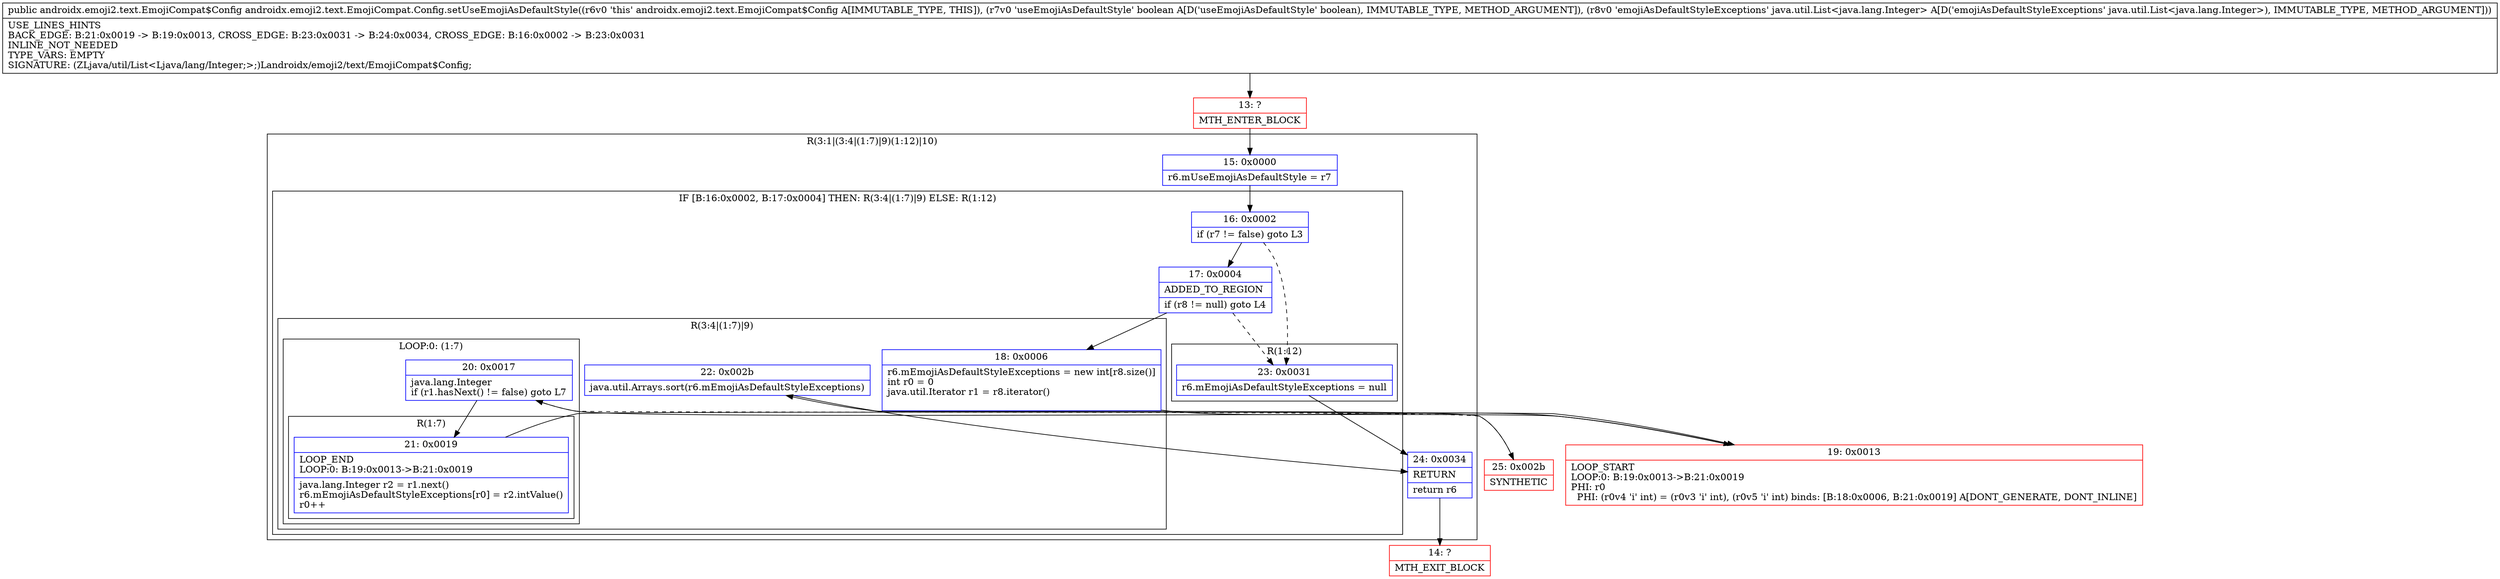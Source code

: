 digraph "CFG forandroidx.emoji2.text.EmojiCompat.Config.setUseEmojiAsDefaultStyle(ZLjava\/util\/List;)Landroidx\/emoji2\/text\/EmojiCompat$Config;" {
subgraph cluster_Region_1724178026 {
label = "R(3:1|(3:4|(1:7)|9)(1:12)|10)";
node [shape=record,color=blue];
Node_15 [shape=record,label="{15\:\ 0x0000|r6.mUseEmojiAsDefaultStyle = r7\l}"];
subgraph cluster_IfRegion_949581099 {
label = "IF [B:16:0x0002, B:17:0x0004] THEN: R(3:4|(1:7)|9) ELSE: R(1:12)";
node [shape=record,color=blue];
Node_16 [shape=record,label="{16\:\ 0x0002|if (r7 != false) goto L3\l}"];
Node_17 [shape=record,label="{17\:\ 0x0004|ADDED_TO_REGION\l|if (r8 != null) goto L4\l}"];
subgraph cluster_Region_214433774 {
label = "R(3:4|(1:7)|9)";
node [shape=record,color=blue];
Node_18 [shape=record,label="{18\:\ 0x0006|r6.mEmojiAsDefaultStyleExceptions = new int[r8.size()]\lint r0 = 0\ljava.util.Iterator r1 = r8.iterator()\l\l}"];
subgraph cluster_LoopRegion_5544872 {
label = "LOOP:0: (1:7)";
node [shape=record,color=blue];
Node_20 [shape=record,label="{20\:\ 0x0017|java.lang.Integer \lif (r1.hasNext() != false) goto L7\l}"];
subgraph cluster_Region_1482488911 {
label = "R(1:7)";
node [shape=record,color=blue];
Node_21 [shape=record,label="{21\:\ 0x0019|LOOP_END\lLOOP:0: B:19:0x0013\-\>B:21:0x0019\l|java.lang.Integer r2 = r1.next()\lr6.mEmojiAsDefaultStyleExceptions[r0] = r2.intValue()\lr0++\l}"];
}
}
Node_22 [shape=record,label="{22\:\ 0x002b|java.util.Arrays.sort(r6.mEmojiAsDefaultStyleExceptions)\l}"];
}
subgraph cluster_Region_868757015 {
label = "R(1:12)";
node [shape=record,color=blue];
Node_23 [shape=record,label="{23\:\ 0x0031|r6.mEmojiAsDefaultStyleExceptions = null\l}"];
}
}
Node_24 [shape=record,label="{24\:\ 0x0034|RETURN\l|return r6\l}"];
}
Node_13 [shape=record,color=red,label="{13\:\ ?|MTH_ENTER_BLOCK\l}"];
Node_19 [shape=record,color=red,label="{19\:\ 0x0013|LOOP_START\lLOOP:0: B:19:0x0013\-\>B:21:0x0019\lPHI: r0 \l  PHI: (r0v4 'i' int) = (r0v3 'i' int), (r0v5 'i' int) binds: [B:18:0x0006, B:21:0x0019] A[DONT_GENERATE, DONT_INLINE]\l}"];
Node_25 [shape=record,color=red,label="{25\:\ 0x002b|SYNTHETIC\l}"];
Node_14 [shape=record,color=red,label="{14\:\ ?|MTH_EXIT_BLOCK\l}"];
MethodNode[shape=record,label="{public androidx.emoji2.text.EmojiCompat$Config androidx.emoji2.text.EmojiCompat.Config.setUseEmojiAsDefaultStyle((r6v0 'this' androidx.emoji2.text.EmojiCompat$Config A[IMMUTABLE_TYPE, THIS]), (r7v0 'useEmojiAsDefaultStyle' boolean A[D('useEmojiAsDefaultStyle' boolean), IMMUTABLE_TYPE, METHOD_ARGUMENT]), (r8v0 'emojiAsDefaultStyleExceptions' java.util.List\<java.lang.Integer\> A[D('emojiAsDefaultStyleExceptions' java.util.List\<java.lang.Integer\>), IMMUTABLE_TYPE, METHOD_ARGUMENT]))  | USE_LINES_HINTS\lBACK_EDGE: B:21:0x0019 \-\> B:19:0x0013, CROSS_EDGE: B:23:0x0031 \-\> B:24:0x0034, CROSS_EDGE: B:16:0x0002 \-\> B:23:0x0031\lINLINE_NOT_NEEDED\lTYPE_VARS: EMPTY\lSIGNATURE: (ZLjava\/util\/List\<Ljava\/lang\/Integer;\>;)Landroidx\/emoji2\/text\/EmojiCompat$Config;\l}"];
MethodNode -> Node_13;Node_15 -> Node_16;
Node_16 -> Node_17;
Node_16 -> Node_23[style=dashed];
Node_17 -> Node_18;
Node_17 -> Node_23[style=dashed];
Node_18 -> Node_19;
Node_20 -> Node_21;
Node_20 -> Node_25[style=dashed];
Node_21 -> Node_19;
Node_22 -> Node_24;
Node_23 -> Node_24;
Node_24 -> Node_14;
Node_13 -> Node_15;
Node_19 -> Node_20;
Node_25 -> Node_22;
}

